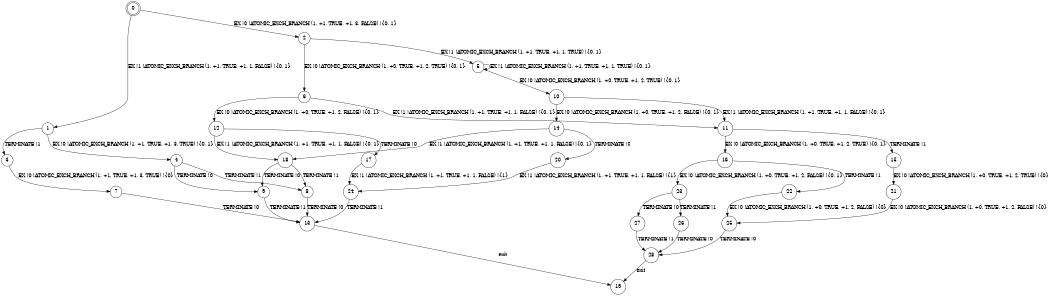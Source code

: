 digraph BCG {
size = "7, 10.5";
center = TRUE;
node [shape = circle];
0 [peripheries = 2];
0 -> 1 [label = "EX !1 !ATOMIC_EXCH_BRANCH (1, +1, TRUE, +1, 1, FALSE) !{0, 1}"];
0 -> 2 [label = "EX !0 !ATOMIC_EXCH_BRANCH (1, +1, TRUE, +1, 3, FALSE) !{0, 1}"];
1 -> 3 [label = "TERMINATE !1"];
1 -> 4 [label = "EX !0 !ATOMIC_EXCH_BRANCH (1, +1, TRUE, +1, 3, TRUE) !{0, 1}"];
2 -> 5 [label = "EX !1 !ATOMIC_EXCH_BRANCH (1, +1, TRUE, +1, 1, TRUE) !{0, 1}"];
2 -> 6 [label = "EX !0 !ATOMIC_EXCH_BRANCH (1, +0, TRUE, +1, 2, TRUE) !{0, 1}"];
3 -> 7 [label = "EX !0 !ATOMIC_EXCH_BRANCH (1, +1, TRUE, +1, 3, TRUE) !{0}"];
4 -> 8 [label = "TERMINATE !1"];
4 -> 9 [label = "TERMINATE !0"];
5 -> 5 [label = "EX !1 !ATOMIC_EXCH_BRANCH (1, +1, TRUE, +1, 1, TRUE) !{0, 1}"];
5 -> 10 [label = "EX !0 !ATOMIC_EXCH_BRANCH (1, +0, TRUE, +1, 2, TRUE) !{0, 1}"];
6 -> 11 [label = "EX !1 !ATOMIC_EXCH_BRANCH (1, +1, TRUE, +1, 1, FALSE) !{0, 1}"];
6 -> 12 [label = "EX !0 !ATOMIC_EXCH_BRANCH (1, +0, TRUE, +1, 2, FALSE) !{0, 1}"];
7 -> 13 [label = "TERMINATE !0"];
8 -> 13 [label = "TERMINATE !0"];
9 -> 13 [label = "TERMINATE !1"];
10 -> 11 [label = "EX !1 !ATOMIC_EXCH_BRANCH (1, +1, TRUE, +1, 1, FALSE) !{0, 1}"];
10 -> 14 [label = "EX !0 !ATOMIC_EXCH_BRANCH (1, +0, TRUE, +1, 2, FALSE) !{0, 1}"];
11 -> 15 [label = "TERMINATE !1"];
11 -> 16 [label = "EX !0 !ATOMIC_EXCH_BRANCH (1, +0, TRUE, +1, 2, TRUE) !{0, 1}"];
12 -> 17 [label = "TERMINATE !0"];
12 -> 18 [label = "EX !1 !ATOMIC_EXCH_BRANCH (1, +1, TRUE, +1, 1, FALSE) !{0, 1}"];
13 -> 19 [label = "exit"];
14 -> 20 [label = "TERMINATE !0"];
14 -> 18 [label = "EX !1 !ATOMIC_EXCH_BRANCH (1, +1, TRUE, +1, 1, FALSE) !{0, 1}"];
15 -> 21 [label = "EX !0 !ATOMIC_EXCH_BRANCH (1, +0, TRUE, +1, 2, TRUE) !{0}"];
16 -> 22 [label = "TERMINATE !1"];
16 -> 23 [label = "EX !0 !ATOMIC_EXCH_BRANCH (1, +0, TRUE, +1, 2, FALSE) !{0, 1}"];
17 -> 24 [label = "EX !1 !ATOMIC_EXCH_BRANCH (1, +1, TRUE, +1, 1, FALSE) !{1}"];
18 -> 8 [label = "TERMINATE !1"];
18 -> 9 [label = "TERMINATE !0"];
20 -> 24 [label = "EX !1 !ATOMIC_EXCH_BRANCH (1, +1, TRUE, +1, 1, FALSE) !{1}"];
21 -> 25 [label = "EX !0 !ATOMIC_EXCH_BRANCH (1, +0, TRUE, +1, 2, FALSE) !{0}"];
22 -> 25 [label = "EX !0 !ATOMIC_EXCH_BRANCH (1, +0, TRUE, +1, 2, FALSE) !{0}"];
23 -> 26 [label = "TERMINATE !1"];
23 -> 27 [label = "TERMINATE !0"];
24 -> 13 [label = "TERMINATE !1"];
25 -> 28 [label = "TERMINATE !0"];
26 -> 28 [label = "TERMINATE !0"];
27 -> 28 [label = "TERMINATE !1"];
28 -> 19 [label = "exit"];
}
